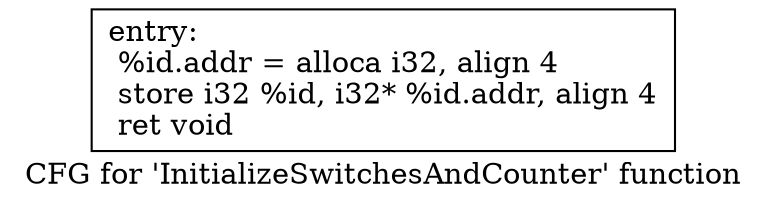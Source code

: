 digraph "CFG for 'InitializeSwitchesAndCounter' function" {
	label="CFG for 'InitializeSwitchesAndCounter' function";

	Node0x43ed2a0 [shape=record,label="{entry:\l  %id.addr = alloca i32, align 4\l  store i32 %id, i32* %id.addr, align 4\l  ret void\l}"];
}
